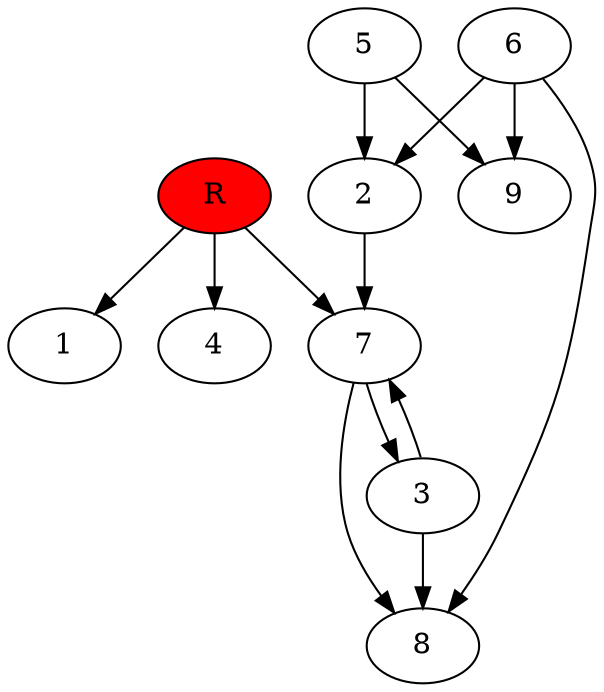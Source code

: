 digraph prb29426 {
	1
	2
	3
	4
	5
	6
	7
	8
	R [fillcolor="#ff0000" style=filled]
	2 -> 7
	3 -> 7
	3 -> 8
	5 -> 2
	5 -> 9
	6 -> 2
	6 -> 8
	6 -> 9
	7 -> 3
	7 -> 8
	R -> 1
	R -> 4
	R -> 7
}
